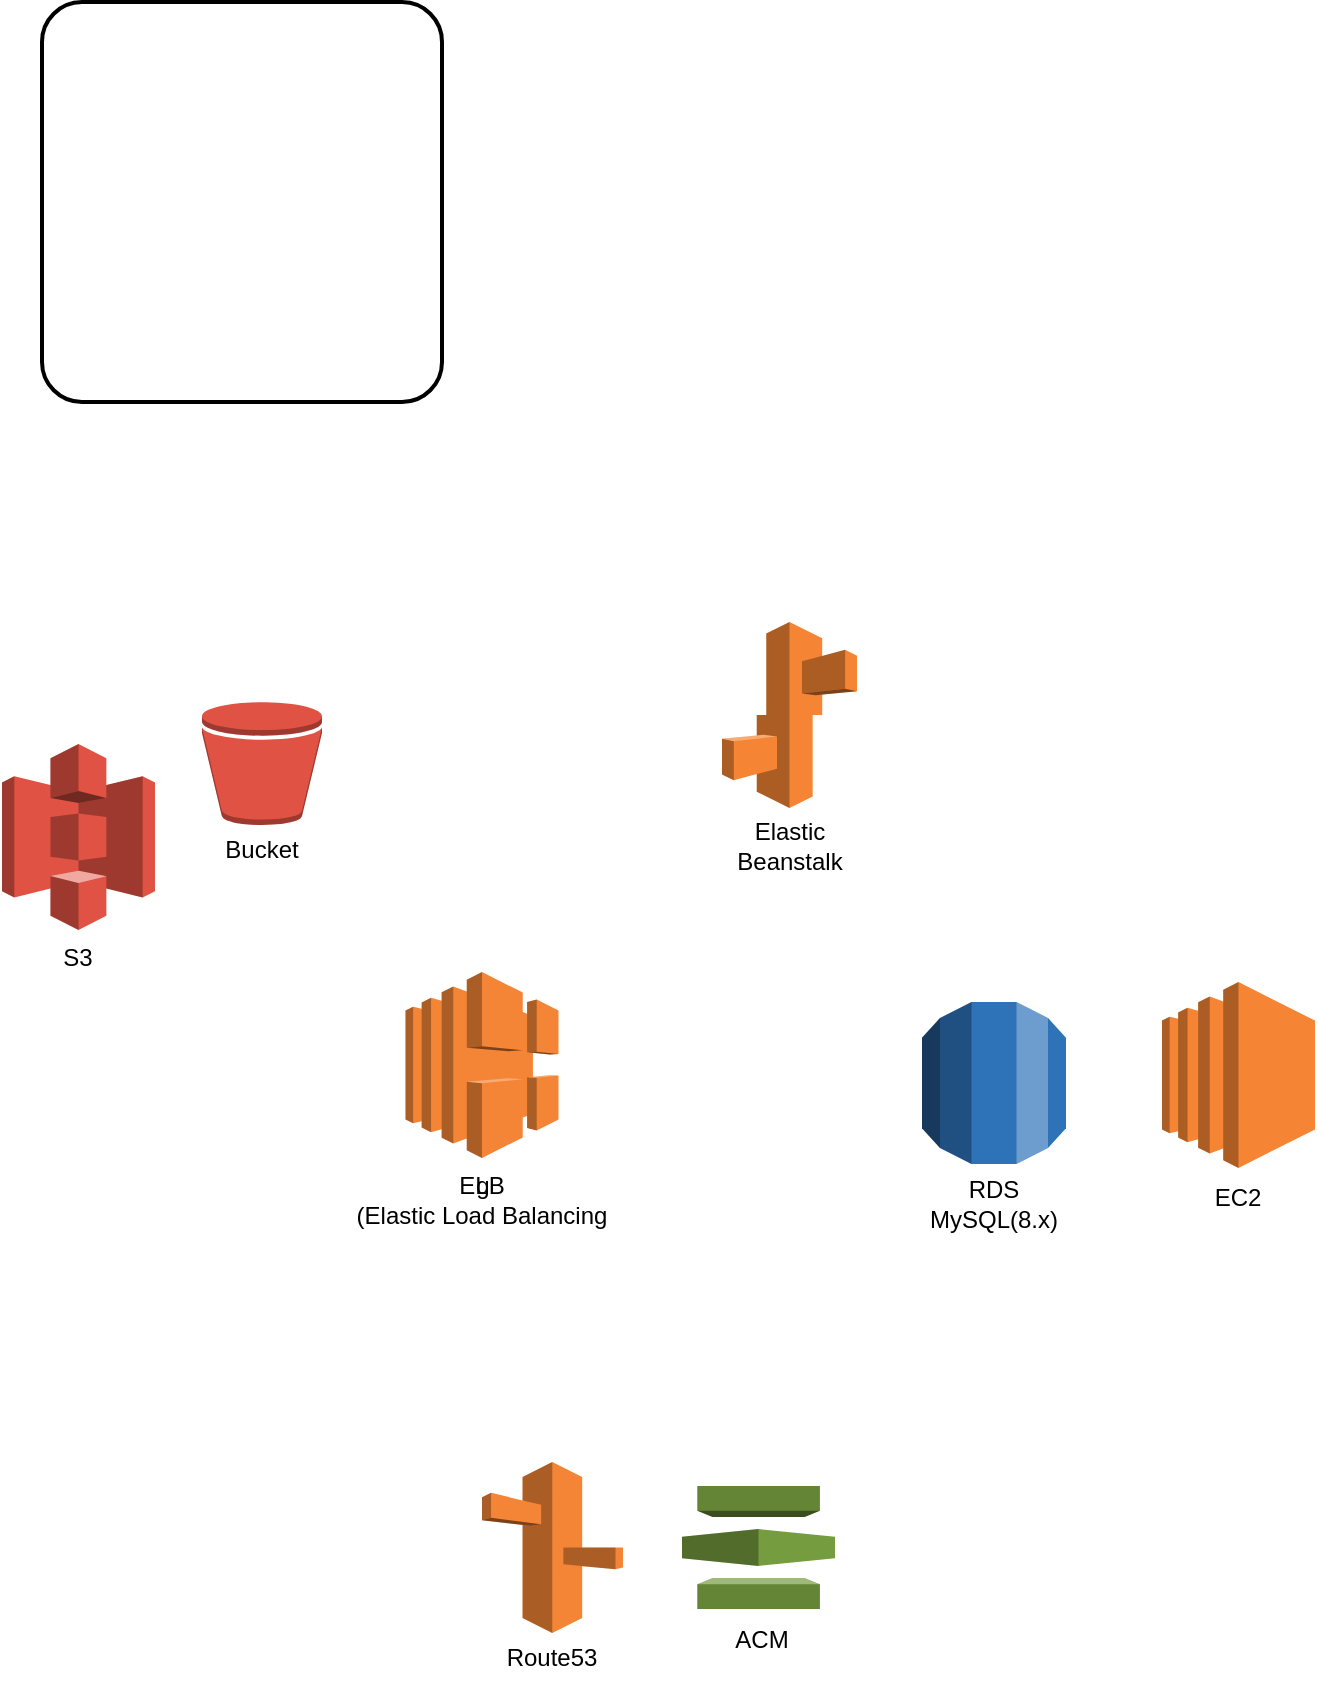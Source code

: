 <mxfile version="18.0.7" type="github"><diagram id="1Iz-PG_tUOnRWA1_nNXC" name="Page-1"><mxGraphModel dx="1590" dy="805" grid="1" gridSize="10" guides="1" tooltips="1" connect="1" arrows="1" fold="1" page="1" pageScale="1" pageWidth="827" pageHeight="1169" math="0" shadow="0"><root><mxCell id="0"/><mxCell id="1" parent="0"/><mxCell id="3TYwoOikG7kbnyK-4FYi-7" value="" style="group" vertex="1" connectable="0" parent="1"><mxGeometry x="600" y="650" width="76.5" height="128" as="geometry"/></mxCell><mxCell id="3TYwoOikG7kbnyK-4FYi-5" value="" style="outlineConnect=0;dashed=0;verticalLabelPosition=bottom;verticalAlign=top;align=center;html=1;shape=mxgraph.aws3.ec2;fillColor=#F58534;gradientColor=none;" vertex="1" parent="3TYwoOikG7kbnyK-4FYi-7"><mxGeometry width="76.5" height="93" as="geometry"/></mxCell><mxCell id="3TYwoOikG7kbnyK-4FYi-6" value="EC2" style="text;html=1;strokeColor=none;fillColor=none;align=center;verticalAlign=middle;whiteSpace=wrap;rounded=0;" vertex="1" parent="3TYwoOikG7kbnyK-4FYi-7"><mxGeometry x="8.25" y="93" width="60" height="30" as="geometry"/></mxCell><mxCell id="3TYwoOikG7kbnyK-4FYi-10" value="" style="group" vertex="1" connectable="0" parent="1"><mxGeometry x="480" y="660" width="72" height="120" as="geometry"/></mxCell><mxCell id="3TYwoOikG7kbnyK-4FYi-8" value="" style="outlineConnect=0;dashed=0;verticalLabelPosition=bottom;verticalAlign=top;align=center;html=1;shape=mxgraph.aws3.rds;fillColor=#2E73B8;gradientColor=none;" vertex="1" parent="3TYwoOikG7kbnyK-4FYi-10"><mxGeometry width="72" height="81" as="geometry"/></mxCell><mxCell id="3TYwoOikG7kbnyK-4FYi-9" value="RDS&lt;br&gt;MySQL(8.x)" style="text;html=1;strokeColor=none;fillColor=none;align=center;verticalAlign=middle;whiteSpace=wrap;rounded=0;" vertex="1" parent="3TYwoOikG7kbnyK-4FYi-10"><mxGeometry x="6" y="81" width="60" height="39" as="geometry"/></mxCell><mxCell id="3TYwoOikG7kbnyK-4FYi-11" value="" style="rounded=1;arcSize=10;dashed=0;fillColor=none;gradientColor=none;strokeWidth=2;" vertex="1" parent="1"><mxGeometry x="40" y="160" width="200" height="200" as="geometry"/></mxCell><mxCell id="3TYwoOikG7kbnyK-4FYi-17" value="g" style="outlineConnect=0;dashed=0;verticalLabelPosition=bottom;verticalAlign=top;align=center;html=1;shape=mxgraph.aws3.elastic_load_balancing;fillColor=#F58536;gradientColor=none;" vertex="1" parent="1"><mxGeometry x="221.75" y="645" width="76.5" height="93" as="geometry"/></mxCell><mxCell id="3TYwoOikG7kbnyK-4FYi-24" value="ELB&lt;br&gt;(Elastic Load Balancing" style="text;html=1;strokeColor=none;fillColor=none;align=center;verticalAlign=middle;whiteSpace=wrap;rounded=0;" vertex="1" parent="1"><mxGeometry x="190" y="738" width="140" height="42" as="geometry"/></mxCell><mxCell id="3TYwoOikG7kbnyK-4FYi-27" value="" style="group" vertex="1" connectable="0" parent="1"><mxGeometry x="380" y="470" width="67.5" height="130" as="geometry"/></mxCell><mxCell id="3TYwoOikG7kbnyK-4FYi-22" value="" style="outlineConnect=0;dashed=0;verticalLabelPosition=bottom;verticalAlign=top;align=center;html=1;shape=mxgraph.aws3.elastic_beanstalk;fillColor=#F58534;gradientColor=none;" vertex="1" parent="3TYwoOikG7kbnyK-4FYi-27"><mxGeometry width="67.5" height="93" as="geometry"/></mxCell><mxCell id="3TYwoOikG7kbnyK-4FYi-23" value="Elastic Beanstalk" style="text;html=1;strokeColor=none;fillColor=none;align=center;verticalAlign=middle;whiteSpace=wrap;rounded=0;" vertex="1" parent="3TYwoOikG7kbnyK-4FYi-27"><mxGeometry x="4" y="93" width="60" height="37" as="geometry"/></mxCell><mxCell id="3TYwoOikG7kbnyK-4FYi-28" value="" style="group" vertex="1" connectable="0" parent="1"><mxGeometry x="120" y="510" width="60" height="86.5" as="geometry"/></mxCell><mxCell id="3TYwoOikG7kbnyK-4FYi-21" value="" style="outlineConnect=0;dashed=0;verticalLabelPosition=bottom;verticalAlign=top;align=center;html=1;shape=mxgraph.aws3.bucket;fillColor=#E05243;gradientColor=none;" vertex="1" parent="3TYwoOikG7kbnyK-4FYi-28"><mxGeometry width="60" height="61.5" as="geometry"/></mxCell><mxCell id="3TYwoOikG7kbnyK-4FYi-26" value="Bucket" style="text;html=1;strokeColor=none;fillColor=none;align=center;verticalAlign=middle;whiteSpace=wrap;rounded=0;" vertex="1" parent="3TYwoOikG7kbnyK-4FYi-28"><mxGeometry y="62" width="60" height="24.5" as="geometry"/></mxCell><mxCell id="3TYwoOikG7kbnyK-4FYi-29" value="" style="group" vertex="1" connectable="0" parent="1"><mxGeometry x="20" y="531" width="76.5" height="119" as="geometry"/></mxCell><mxCell id="3TYwoOikG7kbnyK-4FYi-20" value="" style="outlineConnect=0;dashed=0;verticalLabelPosition=bottom;verticalAlign=top;align=center;html=1;shape=mxgraph.aws3.s3;fillColor=#E05243;gradientColor=none;" vertex="1" parent="3TYwoOikG7kbnyK-4FYi-29"><mxGeometry width="76.5" height="93" as="geometry"/></mxCell><mxCell id="3TYwoOikG7kbnyK-4FYi-25" value="S3" style="text;html=1;strokeColor=none;fillColor=none;align=center;verticalAlign=middle;whiteSpace=wrap;rounded=0;" vertex="1" parent="3TYwoOikG7kbnyK-4FYi-29"><mxGeometry x="8.25" y="94.5" width="60" height="24.5" as="geometry"/></mxCell><mxCell id="3TYwoOikG7kbnyK-4FYi-30" value="" style="group" vertex="1" connectable="0" parent="1"><mxGeometry x="260" y="890" width="70.5" height="110" as="geometry"/></mxCell><mxCell id="3TYwoOikG7kbnyK-4FYi-13" value="" style="outlineConnect=0;dashed=0;verticalLabelPosition=bottom;verticalAlign=top;align=center;html=1;shape=mxgraph.aws3.route_53;fillColor=#F58536;gradientColor=none;" vertex="1" parent="3TYwoOikG7kbnyK-4FYi-30"><mxGeometry width="70.5" height="85.5" as="geometry"/></mxCell><mxCell id="3TYwoOikG7kbnyK-4FYi-15" value="Route53" style="text;html=1;strokeColor=none;fillColor=none;align=center;verticalAlign=middle;whiteSpace=wrap;rounded=0;" vertex="1" parent="3TYwoOikG7kbnyK-4FYi-30"><mxGeometry x="5.25" y="85.5" width="60" height="24.5" as="geometry"/></mxCell><mxCell id="3TYwoOikG7kbnyK-4FYi-31" value="" style="group" vertex="1" connectable="0" parent="1"><mxGeometry x="360" y="902" width="76.5" height="91.5" as="geometry"/></mxCell><mxCell id="3TYwoOikG7kbnyK-4FYi-18" value="" style="outlineConnect=0;dashed=0;verticalLabelPosition=bottom;verticalAlign=top;align=center;html=1;shape=mxgraph.aws3.certificate_manager;fillColor=#759C3E;gradientColor=none;" vertex="1" parent="3TYwoOikG7kbnyK-4FYi-31"><mxGeometry width="76.5" height="61.5" as="geometry"/></mxCell><mxCell id="3TYwoOikG7kbnyK-4FYi-19" value="ACM" style="text;html=1;strokeColor=none;fillColor=none;align=center;verticalAlign=middle;whiteSpace=wrap;rounded=0;" vertex="1" parent="3TYwoOikG7kbnyK-4FYi-31"><mxGeometry x="10" y="61.5" width="60" height="30" as="geometry"/></mxCell></root></mxGraphModel></diagram></mxfile>